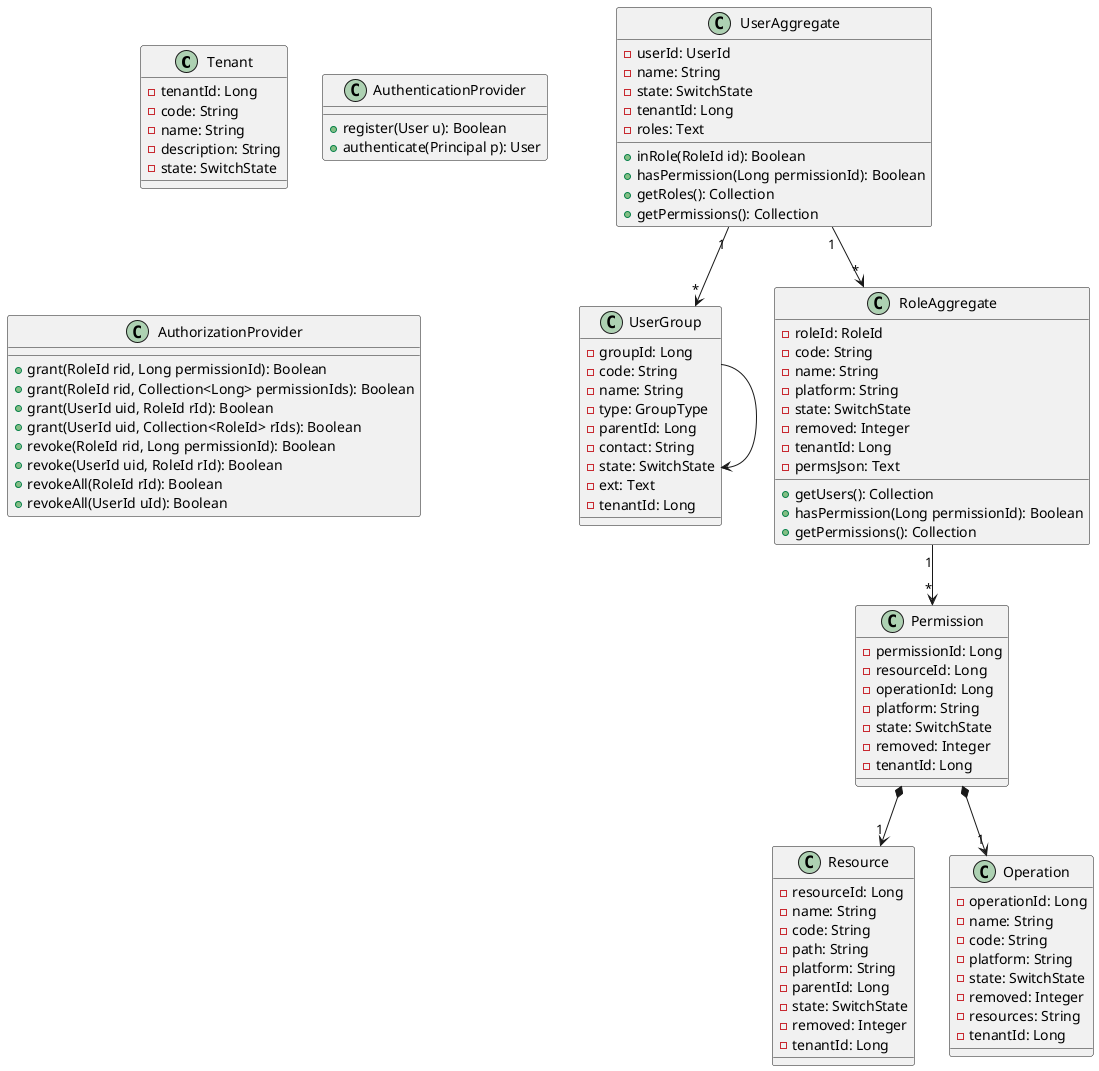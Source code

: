 @startuml 组织与权限

class Tenant {
    - tenantId: Long
    - code: String
    - name: String
    - description: String
    - state: SwitchState
'    - createdAt: Long
'    - updatedAt: Long
'    - createdBy: UserId
'    - updatedBy: UserId
}
class UserGroup {
     - groupId: Long
     - code: String
     - name: String
     - type: GroupType
     - parentId: Long
     - contact: String
     - state: SwitchState
     - ext: Text
     - tenantId: Long
 '    - createdAt: Long
 '    - updatedAt: Long
 '    - createdBy: UserId
 '    - updatedBy: UserId
 }
class AuthenticationProvider {
    + register(User u): Boolean
    + authenticate(Principal p): User
}
class AuthorizationProvider {
    + grant(RoleId rid, Long permissionId): Boolean
    + grant(RoleId rid, Collection<Long> permissionIds): Boolean
    + grant(UserId uid, RoleId rId): Boolean
    + grant(UserId uid, Collection<RoleId> rIds): Boolean
    + revoke(RoleId rid, Long permissionId): Boolean
    + revoke(UserId uid, RoleId rId): Boolean
    + revokeAll(RoleId rId): Boolean
    + revokeAll(UserId uId): Boolean
}
class UserAggregate {
    - userId: UserId
    - name: String
    - state: SwitchState
    - tenantId: Long
    - roles: Text
'    - createdAt: Long
'    - updatedAt: Long
'    - createdBy: UserId
'    - updatedBy: UserId
    + inRole(RoleId id): Boolean
    + hasPermission(Long permissionId): Boolean
    + getRoles(): Collection
    + getPermissions(): Collection
}
class RoleAggregate {
    - roleId: RoleId
    - code: String
    - name: String
    - platform: String
    - state: SwitchState
    - removed: Integer
    - tenantId: Long
    - permsJson: Text
'    - createdAt: Long 创建时间
'    - updatedAt: Long 更新时间
'    - removedAt: Long 删除删减
'    - createdBy: Long 创建人
'    - updatedBy: Long 更新人
'    - removedBy: Long 删除人
    + getUsers(): Collection
    + hasPermission(Long permissionId): Boolean
    + getPermissions(): Collection
}
class Permission {
    - permissionId: Long
    - resourceId: Long
    - operationId: Long
    - platform: String
    - state: SwitchState
    - removed: Integer
    - tenantId: Long
'    - createdAt: Long
'    - updatedAt: Long
'    - removedAt: Long
'    - createdBy: Long
'    - updatedBy: Long
'    - removedBy: Long
}
class Resource {
    - resourceId: Long
    - name: String
    - code: String
    - path: String
    - platform: String
    - parentId: Long
    - state: SwitchState
    - removed: Integer
    - tenantId: Long
'    - createdAt: Long
'    - updatedAt: Long
'    - removedAt: Long
'    - createdBy: Long
'    - updatedBy: Long
'    - removedBy: Long
}
class Operation {
    - operationId: Long
    - name: String
    - code: String
    - platform: String
    - state: SwitchState
    - removed: Integer
    - resources: String
    - tenantId: Long
'    - createdAt: Long
'    - updatedAt: Long
'    - removedAt: Long
'    - createdBy: Long
'    - updatedBy: Long
'    - removedBy: Long
}

UserGroup --> UserGroup
UserAggregate "1"-->"*" UserGroup
UserAggregate "1"-->"*" RoleAggregate
RoleAggregate "1"-->"*" Permission
Permission *-->"1" Resource
Permission *-->"1" Operation

@enduml